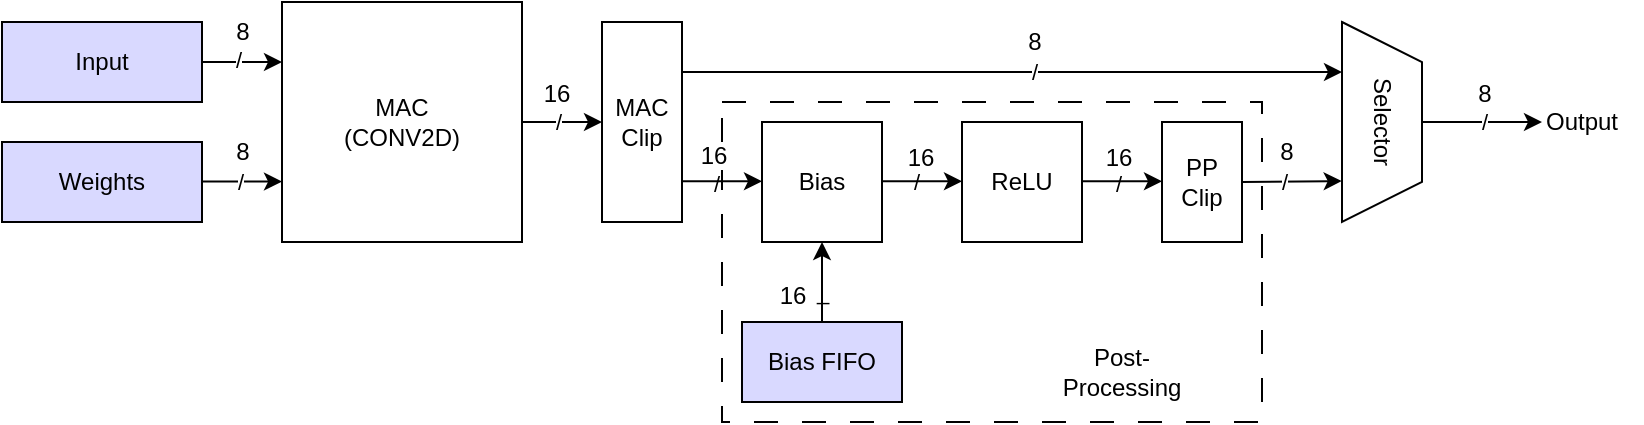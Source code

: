 <mxfile version="24.7.5">
  <diagram name="Page-1" id="XpHMgZYQFwpPxX4nyE8_">
    <mxGraphModel dx="1064" dy="676" grid="1" gridSize="10" guides="1" tooltips="1" connect="1" arrows="1" fold="1" page="1" pageScale="1" pageWidth="827" pageHeight="1169" math="0" shadow="0">
      <root>
        <mxCell id="0" />
        <mxCell id="1" parent="0" />
        <mxCell id="HQTV7izBnlizLq9InDce-21" value="" style="rounded=0;whiteSpace=wrap;html=1;fillColor=none;strokeColor=#000000;dashed=1;dashPattern=12 12;" vertex="1" parent="1">
          <mxGeometry x="420" y="200" width="270" height="160" as="geometry" />
        </mxCell>
        <mxCell id="HQTV7izBnlizLq9InDce-1" value="&lt;div&gt;MAC&lt;/div&gt;&lt;div&gt;(CONV2D)&lt;br&gt;&lt;/div&gt;" style="whiteSpace=wrap;html=1;aspect=fixed;" vertex="1" parent="1">
          <mxGeometry x="200" y="150" width="120" height="120" as="geometry" />
        </mxCell>
        <mxCell id="HQTV7izBnlizLq9InDce-2" value="Input" style="rounded=0;whiteSpace=wrap;html=1;fillColor=#D9D9FF;strokeColor=default;gradientColor=none;fillStyle=auto;" vertex="1" parent="1">
          <mxGeometry x="60" y="160" width="100" height="40" as="geometry" />
        </mxCell>
        <mxCell id="HQTV7izBnlizLq9InDce-4" value="Weights" style="rounded=0;whiteSpace=wrap;html=1;fillColor=#D9D9FF;strokeColor=#000000;" vertex="1" parent="1">
          <mxGeometry x="60" y="220" width="100" height="40" as="geometry" />
        </mxCell>
        <mxCell id="HQTV7izBnlizLq9InDce-5" value="" style="endArrow=classic;html=1;rounded=0;exitX=1;exitY=0.5;exitDx=0;exitDy=0;entryX=0;entryY=0.25;entryDx=0;entryDy=0;" edge="1" parent="1" source="HQTV7izBnlizLq9InDce-2" target="HQTV7izBnlizLq9InDce-1">
          <mxGeometry width="50" height="50" relative="1" as="geometry">
            <mxPoint x="170" y="310" as="sourcePoint" />
            <mxPoint x="220" y="260" as="targetPoint" />
          </mxGeometry>
        </mxCell>
        <mxCell id="HQTV7izBnlizLq9InDce-37" value="/" style="edgeLabel;html=1;align=center;verticalAlign=middle;resizable=0;points=[];" vertex="1" connectable="0" parent="HQTV7izBnlizLq9InDce-5">
          <mxGeometry x="-0.088" y="1" relative="1" as="geometry">
            <mxPoint as="offset" />
          </mxGeometry>
        </mxCell>
        <mxCell id="HQTV7izBnlizLq9InDce-6" value="" style="endArrow=classic;html=1;rounded=0;exitX=1;exitY=0.5;exitDx=0;exitDy=0;entryX=0;entryY=0.25;entryDx=0;entryDy=0;" edge="1" parent="1">
          <mxGeometry width="50" height="50" relative="1" as="geometry">
            <mxPoint x="160" y="239.8" as="sourcePoint" />
            <mxPoint x="200" y="239.8" as="targetPoint" />
          </mxGeometry>
        </mxCell>
        <mxCell id="HQTV7izBnlizLq9InDce-36" value="/" style="edgeLabel;html=1;align=center;verticalAlign=middle;resizable=0;points=[];" vertex="1" connectable="0" parent="HQTV7izBnlizLq9InDce-6">
          <mxGeometry x="-0.064" relative="1" as="geometry">
            <mxPoint as="offset" />
          </mxGeometry>
        </mxCell>
        <mxCell id="HQTV7izBnlizLq9InDce-7" value="Bias" style="rounded=0;whiteSpace=wrap;html=1;" vertex="1" parent="1">
          <mxGeometry x="440" y="210" width="60" height="60" as="geometry" />
        </mxCell>
        <mxCell id="HQTV7izBnlizLq9InDce-8" value="" style="endArrow=classic;html=1;rounded=0;exitX=0.992;exitY=0.663;exitDx=0;exitDy=0;exitPerimeter=0;entryX=0;entryY=0.5;entryDx=0;entryDy=0;" edge="1" parent="1">
          <mxGeometry width="50" height="50" relative="1" as="geometry">
            <mxPoint x="319.52" y="210" as="sourcePoint" />
            <mxPoint x="360" y="210" as="targetPoint" />
          </mxGeometry>
        </mxCell>
        <mxCell id="HQTV7izBnlizLq9InDce-38" value="/" style="edgeLabel;html=1;align=center;verticalAlign=middle;resizable=0;points=[];" vertex="1" connectable="0" parent="HQTV7izBnlizLq9InDce-8">
          <mxGeometry x="-0.099" relative="1" as="geometry">
            <mxPoint as="offset" />
          </mxGeometry>
        </mxCell>
        <mxCell id="HQTV7izBnlizLq9InDce-10" value="Bias FIFO" style="rounded=0;whiteSpace=wrap;html=1;fillColor=#D9D9FF;strokeColor=#000000;" vertex="1" parent="1">
          <mxGeometry x="430" y="310" width="80" height="40" as="geometry" />
        </mxCell>
        <mxCell id="HQTV7izBnlizLq9InDce-11" value="" style="endArrow=classic;html=1;rounded=0;" edge="1" parent="1">
          <mxGeometry width="50" height="50" relative="1" as="geometry">
            <mxPoint x="470" y="310" as="sourcePoint" />
            <mxPoint x="470" y="270" as="targetPoint" />
          </mxGeometry>
        </mxCell>
        <mxCell id="HQTV7izBnlizLq9InDce-42" value="_" style="edgeLabel;html=1;align=center;verticalAlign=middle;resizable=0;points=[];labelBackgroundColor=none;" vertex="1" connectable="0" parent="HQTV7izBnlizLq9InDce-11">
          <mxGeometry x="-0.229" relative="1" as="geometry">
            <mxPoint as="offset" />
          </mxGeometry>
        </mxCell>
        <mxCell id="HQTV7izBnlizLq9InDce-12" value="ReLU" style="rounded=0;whiteSpace=wrap;html=1;" vertex="1" parent="1">
          <mxGeometry x="540" y="210" width="60" height="60" as="geometry" />
        </mxCell>
        <mxCell id="HQTV7izBnlizLq9InDce-13" value="" style="endArrow=classic;html=1;rounded=0;exitX=1;exitY=0.5;exitDx=0;exitDy=0;entryX=0;entryY=0.25;entryDx=0;entryDy=0;" edge="1" parent="1">
          <mxGeometry width="50" height="50" relative="1" as="geometry">
            <mxPoint x="500" y="239.66" as="sourcePoint" />
            <mxPoint x="540" y="239.66" as="targetPoint" />
          </mxGeometry>
        </mxCell>
        <mxCell id="HQTV7izBnlizLq9InDce-41" value="/" style="edgeLabel;html=1;align=center;verticalAlign=middle;resizable=0;points=[];labelBackgroundColor=none;" vertex="1" connectable="0" parent="HQTV7izBnlizLq9InDce-13">
          <mxGeometry x="-0.16" relative="1" as="geometry">
            <mxPoint as="offset" />
          </mxGeometry>
        </mxCell>
        <mxCell id="HQTV7izBnlizLq9InDce-14" value="" style="endArrow=classic;html=1;rounded=0;exitX=1;exitY=0.5;exitDx=0;exitDy=0;entryX=0;entryY=0.25;entryDx=0;entryDy=0;" edge="1" parent="1">
          <mxGeometry width="50" height="50" relative="1" as="geometry">
            <mxPoint x="600" y="239.66" as="sourcePoint" />
            <mxPoint x="640" y="239.66" as="targetPoint" />
          </mxGeometry>
        </mxCell>
        <mxCell id="HQTV7izBnlizLq9InDce-47" value="/" style="edgeLabel;html=1;align=center;verticalAlign=middle;resizable=0;points=[];labelBackgroundColor=none;" vertex="1" connectable="0" parent="HQTV7izBnlizLq9InDce-14">
          <mxGeometry x="-0.088" y="-1" relative="1" as="geometry">
            <mxPoint as="offset" />
          </mxGeometry>
        </mxCell>
        <mxCell id="HQTV7izBnlizLq9InDce-15" value="Output" style="text;html=1;align=center;verticalAlign=middle;whiteSpace=wrap;rounded=0;" vertex="1" parent="1">
          <mxGeometry x="820" y="200" width="60" height="20" as="geometry" />
        </mxCell>
        <mxCell id="HQTV7izBnlizLq9InDce-16" value="&lt;div&gt;MAC Clip&lt;br&gt;&lt;/div&gt;" style="rounded=0;whiteSpace=wrap;html=1;" vertex="1" parent="1">
          <mxGeometry x="360" y="160" width="40" height="100" as="geometry" />
        </mxCell>
        <mxCell id="HQTV7izBnlizLq9InDce-18" value="" style="endArrow=classic;html=1;rounded=0;exitX=1;exitY=0.5;exitDx=0;exitDy=0;entryX=0;entryY=0.25;entryDx=0;entryDy=0;" edge="1" parent="1">
          <mxGeometry width="50" height="50" relative="1" as="geometry">
            <mxPoint x="400" y="239.66" as="sourcePoint" />
            <mxPoint x="440" y="239.66" as="targetPoint" />
          </mxGeometry>
        </mxCell>
        <mxCell id="HQTV7izBnlizLq9InDce-40" value="/" style="edgeLabel;html=1;align=center;verticalAlign=middle;resizable=0;points=[];labelBackgroundColor=none;" vertex="1" connectable="0" parent="HQTV7izBnlizLq9InDce-18">
          <mxGeometry x="-0.183" y="-1" relative="1" as="geometry">
            <mxPoint as="offset" />
          </mxGeometry>
        </mxCell>
        <mxCell id="HQTV7izBnlizLq9InDce-19" value="&lt;div&gt;PP&lt;/div&gt;&lt;div&gt;Clip&lt;br&gt;&lt;/div&gt;" style="rounded=0;whiteSpace=wrap;html=1;" vertex="1" parent="1">
          <mxGeometry x="640" y="210" width="40" height="60" as="geometry" />
        </mxCell>
        <mxCell id="HQTV7izBnlizLq9InDce-22" value="Post-Processing" style="text;html=1;align=center;verticalAlign=middle;whiteSpace=wrap;rounded=0;" vertex="1" parent="1">
          <mxGeometry x="590" y="320" width="60" height="30" as="geometry" />
        </mxCell>
        <mxCell id="HQTV7izBnlizLq9InDce-27" value="Selector" style="shape=trapezoid;perimeter=trapezoidPerimeter;whiteSpace=wrap;html=1;fixedSize=1;rotation=90;horizontal=1;" vertex="1" parent="1">
          <mxGeometry x="700" y="190" width="100" height="40" as="geometry" />
        </mxCell>
        <mxCell id="HQTV7izBnlizLq9InDce-28" value="" style="endArrow=classic;html=1;rounded=0;exitX=1;exitY=0.5;exitDx=0;exitDy=0;entryX=0.795;entryY=1.004;entryDx=0;entryDy=0;entryPerimeter=0;" edge="1" parent="1" source="HQTV7izBnlizLq9InDce-19" target="HQTV7izBnlizLq9InDce-27">
          <mxGeometry width="50" height="50" relative="1" as="geometry">
            <mxPoint x="700" y="280" as="sourcePoint" />
            <mxPoint x="750" y="230" as="targetPoint" />
          </mxGeometry>
        </mxCell>
        <mxCell id="HQTV7izBnlizLq9InDce-68" value="/" style="edgeLabel;html=1;align=center;verticalAlign=middle;resizable=0;points=[];" vertex="1" connectable="0" parent="HQTV7izBnlizLq9InDce-28">
          <mxGeometry x="-0.153" relative="1" as="geometry">
            <mxPoint as="offset" />
          </mxGeometry>
        </mxCell>
        <mxCell id="HQTV7izBnlizLq9InDce-29" value="" style="endArrow=classic;html=1;rounded=0;exitX=1;exitY=0.25;exitDx=0;exitDy=0;entryX=0.25;entryY=1;entryDx=0;entryDy=0;" edge="1" parent="1" source="HQTV7izBnlizLq9InDce-16" target="HQTV7izBnlizLq9InDce-27">
          <mxGeometry width="50" height="50" relative="1" as="geometry">
            <mxPoint x="700" y="280" as="sourcePoint" />
            <mxPoint x="750" y="230" as="targetPoint" />
          </mxGeometry>
        </mxCell>
        <mxCell id="HQTV7izBnlizLq9InDce-48" value="/" style="edgeLabel;html=1;align=center;verticalAlign=middle;resizable=0;points=[];" vertex="1" connectable="0" parent="HQTV7izBnlizLq9InDce-29">
          <mxGeometry x="0.066" relative="1" as="geometry">
            <mxPoint as="offset" />
          </mxGeometry>
        </mxCell>
        <mxCell id="HQTV7izBnlizLq9InDce-30" value="" style="endArrow=classic;html=1;rounded=0;exitX=0.5;exitY=0;exitDx=0;exitDy=0;" edge="1" parent="1" source="HQTV7izBnlizLq9InDce-27">
          <mxGeometry width="50" height="50" relative="1" as="geometry">
            <mxPoint x="800" y="235" as="sourcePoint" />
            <mxPoint x="830" y="210" as="targetPoint" />
          </mxGeometry>
        </mxCell>
        <mxCell id="HQTV7izBnlizLq9InDce-50" value="/" style="edgeLabel;html=1;align=center;verticalAlign=middle;resizable=0;points=[];" vertex="1" connectable="0" parent="HQTV7izBnlizLq9InDce-30">
          <mxGeometry x="0.024" relative="1" as="geometry">
            <mxPoint as="offset" />
          </mxGeometry>
        </mxCell>
        <mxCell id="HQTV7izBnlizLq9InDce-51" value="8" style="text;html=1;align=center;verticalAlign=middle;resizable=0;points=[];autosize=1;strokeColor=none;fillColor=none;" vertex="1" parent="1">
          <mxGeometry x="165" y="150" width="30" height="30" as="geometry" />
        </mxCell>
        <mxCell id="HQTV7izBnlizLq9InDce-53" value="8" style="text;html=1;align=center;verticalAlign=middle;resizable=0;points=[];autosize=1;strokeColor=none;fillColor=none;" vertex="1" parent="1">
          <mxGeometry x="165" y="210" width="30" height="30" as="geometry" />
        </mxCell>
        <mxCell id="HQTV7izBnlizLq9InDce-54" value="16" style="text;html=1;align=center;verticalAlign=middle;resizable=0;points=[];autosize=1;strokeColor=none;fillColor=none;" vertex="1" parent="1">
          <mxGeometry x="317" y="181" width="40" height="30" as="geometry" />
        </mxCell>
        <mxCell id="HQTV7izBnlizLq9InDce-56" value="8" style="text;html=1;align=center;verticalAlign=middle;resizable=0;points=[];autosize=1;strokeColor=none;fillColor=none;" vertex="1" parent="1">
          <mxGeometry x="561" y="155" width="30" height="30" as="geometry" />
        </mxCell>
        <mxCell id="HQTV7izBnlizLq9InDce-63" value="16" style="text;html=1;align=center;verticalAlign=middle;resizable=0;points=[];autosize=1;strokeColor=none;fillColor=none;" vertex="1" parent="1">
          <mxGeometry x="499" y="213" width="40" height="30" as="geometry" />
        </mxCell>
        <mxCell id="HQTV7izBnlizLq9InDce-64" value="16" style="text;html=1;align=center;verticalAlign=middle;resizable=0;points=[];autosize=1;strokeColor=none;fillColor=none;" vertex="1" parent="1">
          <mxGeometry x="435" y="282" width="40" height="30" as="geometry" />
        </mxCell>
        <mxCell id="HQTV7izBnlizLq9InDce-65" value="16" style="text;html=1;align=center;verticalAlign=middle;resizable=0;points=[];autosize=1;strokeColor=none;fillColor=none;" vertex="1" parent="1">
          <mxGeometry x="598" y="213" width="40" height="30" as="geometry" />
        </mxCell>
        <mxCell id="HQTV7izBnlizLq9InDce-66" value="8" style="text;html=1;align=center;verticalAlign=middle;resizable=0;points=[];autosize=1;strokeColor=none;fillColor=none;" vertex="1" parent="1">
          <mxGeometry x="687" y="210" width="30" height="30" as="geometry" />
        </mxCell>
        <mxCell id="HQTV7izBnlizLq9InDce-69" value="8" style="text;html=1;align=center;verticalAlign=middle;resizable=0;points=[];autosize=1;strokeColor=none;fillColor=none;" vertex="1" parent="1">
          <mxGeometry x="786" y="181" width="30" height="30" as="geometry" />
        </mxCell>
        <mxCell id="HQTV7izBnlizLq9InDce-73" value="16" style="text;html=1;align=center;verticalAlign=middle;whiteSpace=wrap;rounded=0;fillColor=default;" vertex="1" parent="1">
          <mxGeometry x="407" y="220" width="18" height="14" as="geometry" />
        </mxCell>
      </root>
    </mxGraphModel>
  </diagram>
</mxfile>
